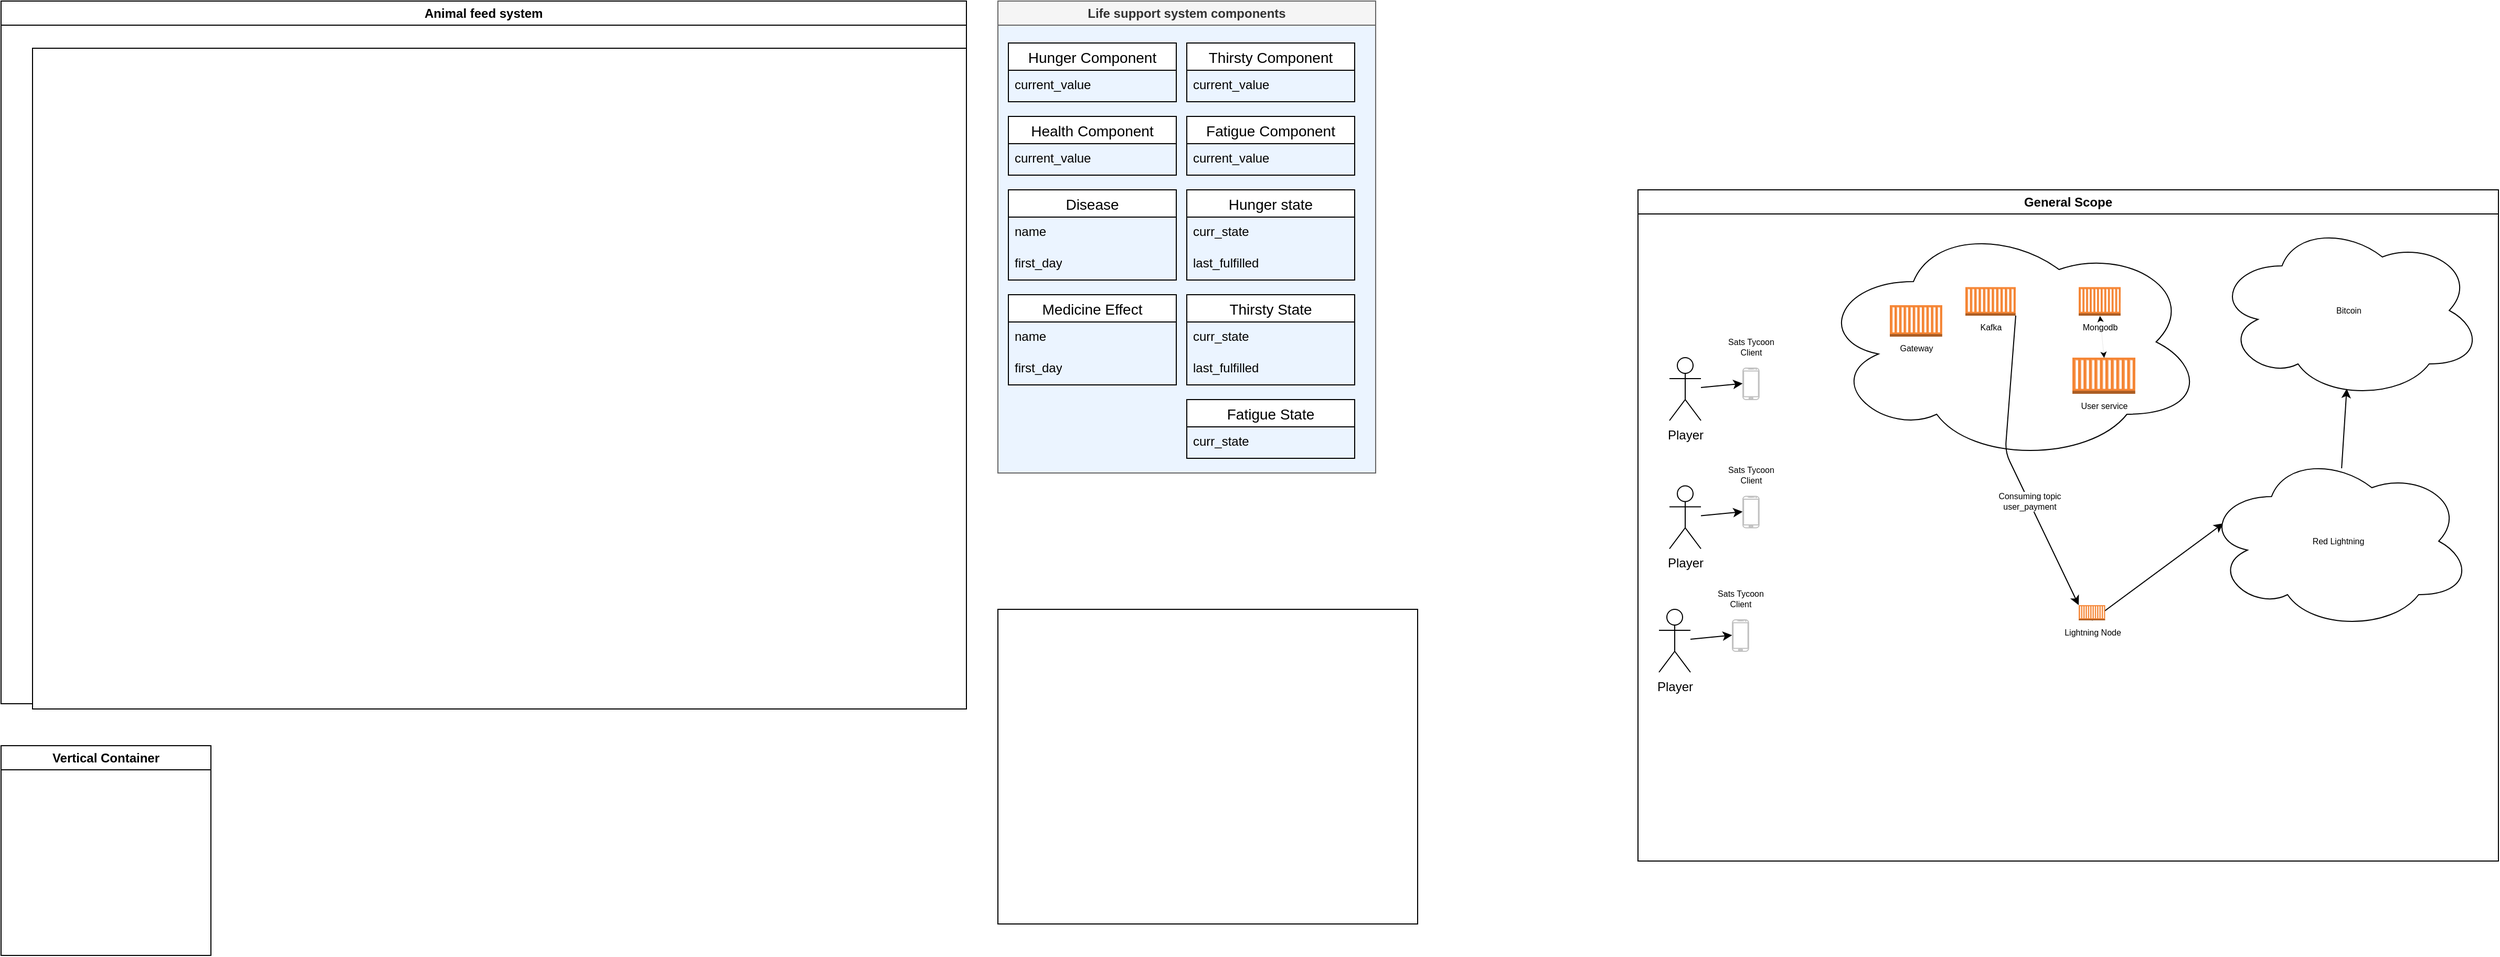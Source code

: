 <mxfile>
    <diagram name="Página-1" id="DE-w3DAauuswEaUKeXGZ">
        <mxGraphModel dx="1999" dy="1433" grid="1" gridSize="10" guides="1" tooltips="1" connect="1" arrows="1" fold="1" page="1" pageScale="1" pageWidth="827" pageHeight="1169" background="none" math="0" shadow="0">
            <root>
                <mxCell id="0"/>
                <mxCell id="1" parent="0"/>
                <mxCell id="75" value="Animal feed system" style="swimlane;whiteSpace=wrap;html=1;" parent="1" vertex="1">
                    <mxGeometry x="-1600" y="-1140" width="920" height="670" as="geometry"/>
                </mxCell>
                <mxCell id="126" value="%% Animal Feed System&#10;sequenceDiagram&#10;    participant u as User&#10;    participant g as Gateway&#10;    participant k as Kafka&#10;    participant lss as Life Support System&#10;    participant m as Mongodb&#10;    &#10;    activate u&#10;    activate k&#10;    activate m&#10;    u-&gt;&gt;g:feed_animal&#10;    deactivate u&#10;    activate g&#10;    g-&gt;&gt;k:Post message on topic entity_feed&#10;    g-&gt;&gt;u:Send posted message to user&#10;    deactivate g&#10;    activate u&#10;    u--&gt;u:Show user animal fed message&#10;    deactivate u&#10;    note left of k:{&lt;br/&gt;&quot;entity_id&quot;:&quot;3&quot;&lt;br&gt;}&#10;    activate lss&#10;    loop Consume entity_feed topic&#10;    k-&gt;&gt;lss:entity_feed&#10;        alt New message found&#10;            lss-&gt;&gt;m:Fetch hunger state component for found entity_id&#10;            m--&gt;&gt;lss:components data returned&#10;            note left of m:curr_state = not_fed, last_feed = 100&#10;            lss--&gt;&gt;m:Update state to fed&#10;            note right of lss:curr_state = fed, last_feed = 0&#10;            lss-&gt;&gt;k:Post message on topic animal_fed&#10;            note right of k:entity_id = 3, new_state = fed, last_feed = 0&#10;        else no message found&#10;        note left of lss: Does nothing&#10;        end&#10;    end&#10;    deactivate lss&#10;    deactivate k&#10;    deactivate m" style="shadow=0;dashed=0;align=left;strokeWidth=1;shape=mxgraph.mermaid.abstract.mermaid;labelBackgroundColor=#ffffff;noLabel=1;theme=default;" parent="75" vertex="1">
                    <mxGeometry x="30" y="45" width="890" height="630" as="geometry"/>
                </mxCell>
                <mxCell id="124" value="sequenceDiagram&#10;    participant Jogador&#10;    participant Sistema&#10;    Jogador -&gt;&gt; Sistema: Seleciona opção de criar personagem&#10;    Sistema -&gt;&gt; Sistema: Exibe tela de criação de personagem&#10;    Jogador -&gt;&gt; Sistema: Preenche campos com informações do novo personagem&#10;    Jogador -&gt;&gt; Sistema: Clica no botão de confirmação&#10;    Sistema -&gt;&gt; Sistema: Valida informações do novo personagem&#10;    Sistema -&gt;&gt; Sistema: Cria novo objeto Personagem&#10;    Sistema -&gt;&gt; Jogador: Exibe mensagem de confirmação&#10;" style="shadow=0;dashed=0;align=left;strokeWidth=1;shape=mxgraph.mermaid.abstract.mermaid;labelBackgroundColor=#ffffff;noLabel=1;theme=default;" parent="1" vertex="1">
                    <mxGeometry x="-650" y="-560" width="400" height="300" as="geometry"/>
                </mxCell>
                <mxCell id="130" value="Life support system components" style="swimlane;whiteSpace=wrap;html=1;fillColor=#f5f5f5;fontColor=#333333;strokeColor=#666666;gradientColor=none;swimlaneFillColor=#EBF4FF;" parent="1" vertex="1">
                    <mxGeometry x="-650" y="-1140" width="360" height="450" as="geometry"/>
                </mxCell>
                <mxCell id="D0QqZ34ODnAkjj5dGmDv-10" value="Hunger Component" style="swimlane;fontStyle=0;childLayout=stackLayout;horizontal=1;startSize=26;horizontalStack=0;resizeParent=1;resizeParentMax=0;resizeLast=0;collapsible=1;marginBottom=0;align=center;fontSize=14;rounded=0;" parent="130" vertex="1">
                    <mxGeometry x="10" y="40" width="160" height="56" as="geometry"/>
                </mxCell>
                <mxCell id="D0QqZ34ODnAkjj5dGmDv-11" value="current_value" style="text;strokeColor=none;fillColor=none;spacingLeft=4;spacingRight=4;overflow=hidden;rotatable=0;points=[[0,0.5],[1,0.5]];portConstraint=eastwest;fontSize=12;whiteSpace=wrap;html=1;rounded=1;" parent="D0QqZ34ODnAkjj5dGmDv-10" vertex="1">
                    <mxGeometry y="26" width="160" height="30" as="geometry"/>
                </mxCell>
                <mxCell id="D0QqZ34ODnAkjj5dGmDv-14" value="Health Component" style="swimlane;fontStyle=0;childLayout=stackLayout;horizontal=1;startSize=26;horizontalStack=0;resizeParent=1;resizeParentMax=0;resizeLast=0;collapsible=1;marginBottom=0;align=center;fontSize=14;rounded=0;" parent="130" vertex="1">
                    <mxGeometry x="10" y="110" width="160" height="56" as="geometry"/>
                </mxCell>
                <mxCell id="D0QqZ34ODnAkjj5dGmDv-15" value="current_value" style="text;strokeColor=none;fillColor=none;spacingLeft=4;spacingRight=4;overflow=hidden;rotatable=0;points=[[0,0.5],[1,0.5]];portConstraint=eastwest;fontSize=12;whiteSpace=wrap;html=1;rounded=1;" parent="D0QqZ34ODnAkjj5dGmDv-14" vertex="1">
                    <mxGeometry y="26" width="160" height="30" as="geometry"/>
                </mxCell>
                <mxCell id="131" value="Disease" style="swimlane;fontStyle=0;childLayout=stackLayout;horizontal=1;startSize=26;horizontalStack=0;resizeParent=1;resizeParentMax=0;resizeLast=0;collapsible=1;marginBottom=0;align=center;fontSize=14;rounded=0;" parent="130" vertex="1">
                    <mxGeometry x="10" y="180" width="160" height="86" as="geometry"/>
                </mxCell>
                <mxCell id="132" value="name" style="text;strokeColor=none;fillColor=none;spacingLeft=4;spacingRight=4;overflow=hidden;rotatable=0;points=[[0,0.5],[1,0.5]];portConstraint=eastwest;fontSize=12;whiteSpace=wrap;html=1;rounded=1;" parent="131" vertex="1">
                    <mxGeometry y="26" width="160" height="30" as="geometry"/>
                </mxCell>
                <mxCell id="135" value="first_day" style="text;strokeColor=none;fillColor=none;spacingLeft=4;spacingRight=4;overflow=hidden;rotatable=0;points=[[0,0.5],[1,0.5]];portConstraint=eastwest;fontSize=12;whiteSpace=wrap;html=1;rounded=1;" parent="131" vertex="1">
                    <mxGeometry y="56" width="160" height="30" as="geometry"/>
                </mxCell>
                <mxCell id="133" value="Medicine Effect" style="swimlane;fontStyle=0;childLayout=stackLayout;horizontal=1;startSize=26;horizontalStack=0;resizeParent=1;resizeParentMax=0;resizeLast=0;collapsible=1;marginBottom=0;align=center;fontSize=14;rounded=0;" parent="130" vertex="1">
                    <mxGeometry x="10" y="280" width="160" height="86" as="geometry"/>
                </mxCell>
                <mxCell id="134" value="name" style="text;strokeColor=none;fillColor=none;spacingLeft=4;spacingRight=4;overflow=hidden;rotatable=0;points=[[0,0.5],[1,0.5]];portConstraint=eastwest;fontSize=12;whiteSpace=wrap;html=1;rounded=1;" parent="133" vertex="1">
                    <mxGeometry y="26" width="160" height="30" as="geometry"/>
                </mxCell>
                <mxCell id="136" value="first_day" style="text;strokeColor=none;fillColor=none;spacingLeft=4;spacingRight=4;overflow=hidden;rotatable=0;points=[[0,0.5],[1,0.5]];portConstraint=eastwest;fontSize=12;whiteSpace=wrap;html=1;rounded=1;" parent="133" vertex="1">
                    <mxGeometry y="56" width="160" height="30" as="geometry"/>
                </mxCell>
                <mxCell id="137" value="Thirsty Component" style="swimlane;fontStyle=0;childLayout=stackLayout;horizontal=1;startSize=26;horizontalStack=0;resizeParent=1;resizeParentMax=0;resizeLast=0;collapsible=1;marginBottom=0;align=center;fontSize=14;rounded=0;" parent="130" vertex="1">
                    <mxGeometry x="180" y="40" width="160" height="56" as="geometry"/>
                </mxCell>
                <mxCell id="138" value="current_value" style="text;strokeColor=none;fillColor=none;spacingLeft=4;spacingRight=4;overflow=hidden;rotatable=0;points=[[0,0.5],[1,0.5]];portConstraint=eastwest;fontSize=12;whiteSpace=wrap;html=1;rounded=1;" parent="137" vertex="1">
                    <mxGeometry y="26" width="160" height="30" as="geometry"/>
                </mxCell>
                <mxCell id="139" value="Fatigue Component" style="swimlane;fontStyle=0;childLayout=stackLayout;horizontal=1;startSize=26;horizontalStack=0;resizeParent=1;resizeParentMax=0;resizeLast=0;collapsible=1;marginBottom=0;align=center;fontSize=14;rounded=0;" parent="130" vertex="1">
                    <mxGeometry x="180" y="110" width="160" height="56" as="geometry"/>
                </mxCell>
                <mxCell id="140" value="current_value" style="text;strokeColor=none;fillColor=none;spacingLeft=4;spacingRight=4;overflow=hidden;rotatable=0;points=[[0,0.5],[1,0.5]];portConstraint=eastwest;fontSize=12;whiteSpace=wrap;html=1;rounded=1;" parent="139" vertex="1">
                    <mxGeometry y="26" width="160" height="30" as="geometry"/>
                </mxCell>
                <mxCell id="144" value="Hunger state" style="swimlane;fontStyle=0;childLayout=stackLayout;horizontal=1;startSize=26;horizontalStack=0;resizeParent=1;resizeParentMax=0;resizeLast=0;collapsible=1;marginBottom=0;align=center;fontSize=14;rounded=0;" parent="130" vertex="1">
                    <mxGeometry x="180" y="180" width="160" height="86" as="geometry"/>
                </mxCell>
                <mxCell id="145" value="curr_state" style="text;strokeColor=none;fillColor=none;spacingLeft=4;spacingRight=4;overflow=hidden;rotatable=0;points=[[0,0.5],[1,0.5]];portConstraint=eastwest;fontSize=12;whiteSpace=wrap;html=1;rounded=1;" parent="144" vertex="1">
                    <mxGeometry y="26" width="160" height="30" as="geometry"/>
                </mxCell>
                <mxCell id="146" value="last_fulfilled" style="text;strokeColor=none;fillColor=none;spacingLeft=4;spacingRight=4;overflow=hidden;rotatable=0;points=[[0,0.5],[1,0.5]];portConstraint=eastwest;fontSize=12;whiteSpace=wrap;html=1;rounded=1;" parent="144" vertex="1">
                    <mxGeometry y="56" width="160" height="30" as="geometry"/>
                </mxCell>
                <mxCell id="147" value="Thirsty State" style="swimlane;fontStyle=0;childLayout=stackLayout;horizontal=1;startSize=26;horizontalStack=0;resizeParent=1;resizeParentMax=0;resizeLast=0;collapsible=1;marginBottom=0;align=center;fontSize=14;rounded=0;" parent="130" vertex="1">
                    <mxGeometry x="180" y="280" width="160" height="86" as="geometry"/>
                </mxCell>
                <mxCell id="148" value="curr_state" style="text;strokeColor=none;fillColor=none;spacingLeft=4;spacingRight=4;overflow=hidden;rotatable=0;points=[[0,0.5],[1,0.5]];portConstraint=eastwest;fontSize=12;whiteSpace=wrap;html=1;rounded=1;" parent="147" vertex="1">
                    <mxGeometry y="26" width="160" height="30" as="geometry"/>
                </mxCell>
                <mxCell id="149" value="last_fulfilled" style="text;strokeColor=none;fillColor=none;spacingLeft=4;spacingRight=4;overflow=hidden;rotatable=0;points=[[0,0.5],[1,0.5]];portConstraint=eastwest;fontSize=12;whiteSpace=wrap;html=1;rounded=1;" parent="147" vertex="1">
                    <mxGeometry y="56" width="160" height="30" as="geometry"/>
                </mxCell>
                <mxCell id="150" value="Fatigue State" style="swimlane;fontStyle=0;childLayout=stackLayout;horizontal=1;startSize=26;horizontalStack=0;resizeParent=1;resizeParentMax=0;resizeLast=0;collapsible=1;marginBottom=0;align=center;fontSize=14;rounded=0;" parent="130" vertex="1">
                    <mxGeometry x="180" y="380" width="160" height="56" as="geometry"/>
                </mxCell>
                <mxCell id="151" value="curr_state" style="text;strokeColor=none;fillColor=none;spacingLeft=4;spacingRight=4;overflow=hidden;rotatable=0;points=[[0,0.5],[1,0.5]];portConstraint=eastwest;fontSize=12;whiteSpace=wrap;html=1;rounded=1;" parent="150" vertex="1">
                    <mxGeometry y="26" width="160" height="30" as="geometry"/>
                </mxCell>
                <mxCell id="142" value="Vertical Container" style="swimlane;whiteSpace=wrap;html=1;gradientColor=none;" parent="1" vertex="1">
                    <mxGeometry x="-1600" y="-430" width="200" height="200" as="geometry"/>
                </mxCell>
                <mxCell id="252" value="General Scope" style="swimlane;whiteSpace=wrap;html=1;" parent="1" vertex="1">
                    <mxGeometry x="-40" y="-960" width="820" height="640" as="geometry"/>
                </mxCell>
                <mxCell id="261" value="" style="ellipse;shape=cloud;whiteSpace=wrap;html=1;fontSize=8;" parent="252" vertex="1">
                    <mxGeometry x="170" y="30" width="370" height="230" as="geometry"/>
                </mxCell>
                <mxCell id="262" value="Gateway" style="outlineConnect=0;dashed=0;verticalLabelPosition=bottom;verticalAlign=top;align=center;html=1;shape=mxgraph.aws3.ec2_compute_container;fillColor=#F58534;gradientColor=none;fontSize=8;" parent="252" vertex="1">
                    <mxGeometry x="240" y="110" width="50" height="30" as="geometry"/>
                </mxCell>
                <mxCell id="263" value="Mongodb" style="outlineConnect=0;dashed=0;verticalLabelPosition=bottom;verticalAlign=top;align=center;html=1;shape=mxgraph.aws3.ec2_compute_container;fillColor=#F58534;gradientColor=none;fontSize=8;" parent="252" vertex="1">
                    <mxGeometry x="420" y="92.75" width="40" height="27.25" as="geometry"/>
                </mxCell>
                <mxCell id="264" value="Kafka" style="outlineConnect=0;dashed=0;verticalLabelPosition=bottom;verticalAlign=top;align=center;html=1;shape=mxgraph.aws3.ec2_compute_container;fillColor=#F58534;gradientColor=none;fontSize=8;" parent="252" vertex="1">
                    <mxGeometry x="312" y="92.75" width="48" height="27.25" as="geometry"/>
                </mxCell>
                <mxCell id="265" value="Bitcoin" style="ellipse;shape=cloud;whiteSpace=wrap;html=1;fontSize=8;" parent="252" vertex="1">
                    <mxGeometry x="550" y="30" width="255" height="170" as="geometry"/>
                </mxCell>
                <mxCell id="270" style="edgeStyle=none;html=1;exitX=0.5;exitY=1;exitDx=0;exitDy=0;exitPerimeter=0;entryX=0.07;entryY=0.4;entryDx=0;entryDy=0;entryPerimeter=0;fontSize=8;" parent="252" source="266" target="268" edge="1">
                    <mxGeometry relative="1" as="geometry"/>
                </mxCell>
                <mxCell id="266" value="Lightning Node" style="outlineConnect=0;dashed=0;verticalLabelPosition=bottom;verticalAlign=top;align=center;html=1;shape=mxgraph.aws3.ec2_compute_container;fillColor=#F58534;gradientColor=none;fontSize=8;" parent="252" vertex="1">
                    <mxGeometry x="420" y="396" width="25.22" height="14.5" as="geometry"/>
                </mxCell>
                <mxCell id="269" style="edgeStyle=none;html=1;entryX=0.492;entryY=0.939;entryDx=0;entryDy=0;entryPerimeter=0;fontSize=8;exitX=0.512;exitY=0.091;exitDx=0;exitDy=0;exitPerimeter=0;" parent="252" source="268" target="265" edge="1">
                    <mxGeometry relative="1" as="geometry"/>
                </mxCell>
                <mxCell id="268" value="Red Lightning" style="ellipse;shape=cloud;whiteSpace=wrap;html=1;fontSize=8;" parent="252" vertex="1">
                    <mxGeometry x="540" y="250" width="255" height="170" as="geometry"/>
                </mxCell>
                <mxCell id="271" value="" style="group" parent="252" vertex="1" connectable="0">
                    <mxGeometry x="30" y="140" width="107.69" height="80" as="geometry"/>
                </mxCell>
                <mxCell id="253" value="Player" style="shape=umlActor;verticalLabelPosition=bottom;verticalAlign=top;html=1;outlineConnect=0;" parent="271" vertex="1">
                    <mxGeometry y="20" width="30" height="60" as="geometry"/>
                </mxCell>
                <mxCell id="255" value="" style="verticalLabelPosition=bottom;verticalAlign=top;html=1;shadow=0;dashed=0;strokeWidth=1;shape=mxgraph.android.phone2;strokeColor=#c0c0c0;" parent="271" vertex="1">
                    <mxGeometry x="70" y="30" width="15.38" height="30" as="geometry"/>
                </mxCell>
                <mxCell id="259" style="edgeStyle=none;html=1;entryX=-0.022;entryY=0.489;entryDx=0;entryDy=0;entryPerimeter=0;" parent="271" source="253" target="255" edge="1">
                    <mxGeometry relative="1" as="geometry"/>
                </mxCell>
                <mxCell id="260" value="Sats Tycoon Client" style="text;html=1;strokeColor=none;fillColor=none;align=center;verticalAlign=middle;whiteSpace=wrap;rounded=0;fontSize=8;" parent="271" vertex="1">
                    <mxGeometry x="47.69" width="60" height="20" as="geometry"/>
                </mxCell>
                <mxCell id="272" value="" style="group" parent="252" vertex="1" connectable="0">
                    <mxGeometry x="30" y="262.25" width="107.69" height="80" as="geometry"/>
                </mxCell>
                <mxCell id="273" value="Player" style="shape=umlActor;verticalLabelPosition=bottom;verticalAlign=top;html=1;outlineConnect=0;" parent="272" vertex="1">
                    <mxGeometry y="20" width="30" height="60" as="geometry"/>
                </mxCell>
                <mxCell id="274" value="" style="verticalLabelPosition=bottom;verticalAlign=top;html=1;shadow=0;dashed=0;strokeWidth=1;shape=mxgraph.android.phone2;strokeColor=#c0c0c0;" parent="272" vertex="1">
                    <mxGeometry x="70" y="30" width="15.38" height="30" as="geometry"/>
                </mxCell>
                <mxCell id="275" style="edgeStyle=none;html=1;entryX=-0.022;entryY=0.489;entryDx=0;entryDy=0;entryPerimeter=0;" parent="272" source="273" target="274" edge="1">
                    <mxGeometry relative="1" as="geometry"/>
                </mxCell>
                <mxCell id="276" value="Sats Tycoon Client" style="text;html=1;strokeColor=none;fillColor=none;align=center;verticalAlign=middle;whiteSpace=wrap;rounded=0;fontSize=8;" parent="272" vertex="1">
                    <mxGeometry x="47.69" width="60" height="20" as="geometry"/>
                </mxCell>
                <mxCell id="277" value="" style="group" parent="252" vertex="1" connectable="0">
                    <mxGeometry x="20" y="380" width="107.69" height="80" as="geometry"/>
                </mxCell>
                <mxCell id="278" value="Player" style="shape=umlActor;verticalLabelPosition=bottom;verticalAlign=top;html=1;outlineConnect=0;" parent="277" vertex="1">
                    <mxGeometry y="20" width="30" height="60" as="geometry"/>
                </mxCell>
                <mxCell id="279" value="" style="verticalLabelPosition=bottom;verticalAlign=top;html=1;shadow=0;dashed=0;strokeWidth=1;shape=mxgraph.android.phone2;strokeColor=#c0c0c0;" parent="277" vertex="1">
                    <mxGeometry x="70" y="30" width="15.38" height="30" as="geometry"/>
                </mxCell>
                <mxCell id="280" style="edgeStyle=none;html=1;entryX=-0.022;entryY=0.489;entryDx=0;entryDy=0;entryPerimeter=0;" parent="277" source="278" target="279" edge="1">
                    <mxGeometry relative="1" as="geometry"/>
                </mxCell>
                <mxCell id="281" value="Sats Tycoon Client" style="text;html=1;strokeColor=none;fillColor=none;align=center;verticalAlign=middle;whiteSpace=wrap;rounded=0;fontSize=8;" parent="277" vertex="1">
                    <mxGeometry x="47.69" width="60" height="20" as="geometry"/>
                </mxCell>
                <mxCell id="285" value="" style="endArrow=classic;html=1;fontSize=8;exitX=1;exitY=1;exitDx=0;exitDy=0;exitPerimeter=0;entryX=0;entryY=0;entryDx=0;entryDy=0;entryPerimeter=0;" parent="252" source="264" target="266" edge="1">
                    <mxGeometry width="50" height="50" relative="1" as="geometry">
                        <mxPoint x="300" y="280" as="sourcePoint"/>
                        <mxPoint x="420" y="390" as="targetPoint"/>
                        <Array as="points">
                            <mxPoint x="350" y="250"/>
                        </Array>
                    </mxGeometry>
                </mxCell>
                <mxCell id="286" value="Consuming topic&lt;br&gt;user_payment" style="edgeLabel;html=1;align=center;verticalAlign=middle;resizable=0;points=[];fontSize=8;" parent="285" vertex="1" connectable="0">
                    <mxGeometry x="0.248" relative="1" as="geometry">
                        <mxPoint as="offset"/>
                    </mxGeometry>
                </mxCell>
                <mxCell id="287" value="User service" style="outlineConnect=0;dashed=0;verticalLabelPosition=bottom;verticalAlign=top;align=center;html=1;shape=mxgraph.aws3.ec2_compute_container;fillColor=#F58534;gradientColor=none;fontSize=8;" parent="252" vertex="1">
                    <mxGeometry x="414" y="160" width="60" height="34.5" as="geometry"/>
                </mxCell>
                <mxCell id="289" value="" style="endArrow=classic;startArrow=classic;html=1;fontSize=8;dashed=1;strokeWidth=0;entryX=0.5;entryY=1;entryDx=0;entryDy=0;entryPerimeter=0;exitX=0.5;exitY=0;exitDx=0;exitDy=0;exitPerimeter=0;jumpSize=6;dashPattern=1 1;" parent="252" source="287" target="263" edge="1">
                    <mxGeometry width="50" height="50" relative="1" as="geometry">
                        <mxPoint x="380" y="170" as="sourcePoint"/>
                        <mxPoint x="430" y="120" as="targetPoint"/>
                    </mxGeometry>
                </mxCell>
            </root>
        </mxGraphModel>
    </diagram>
</mxfile>